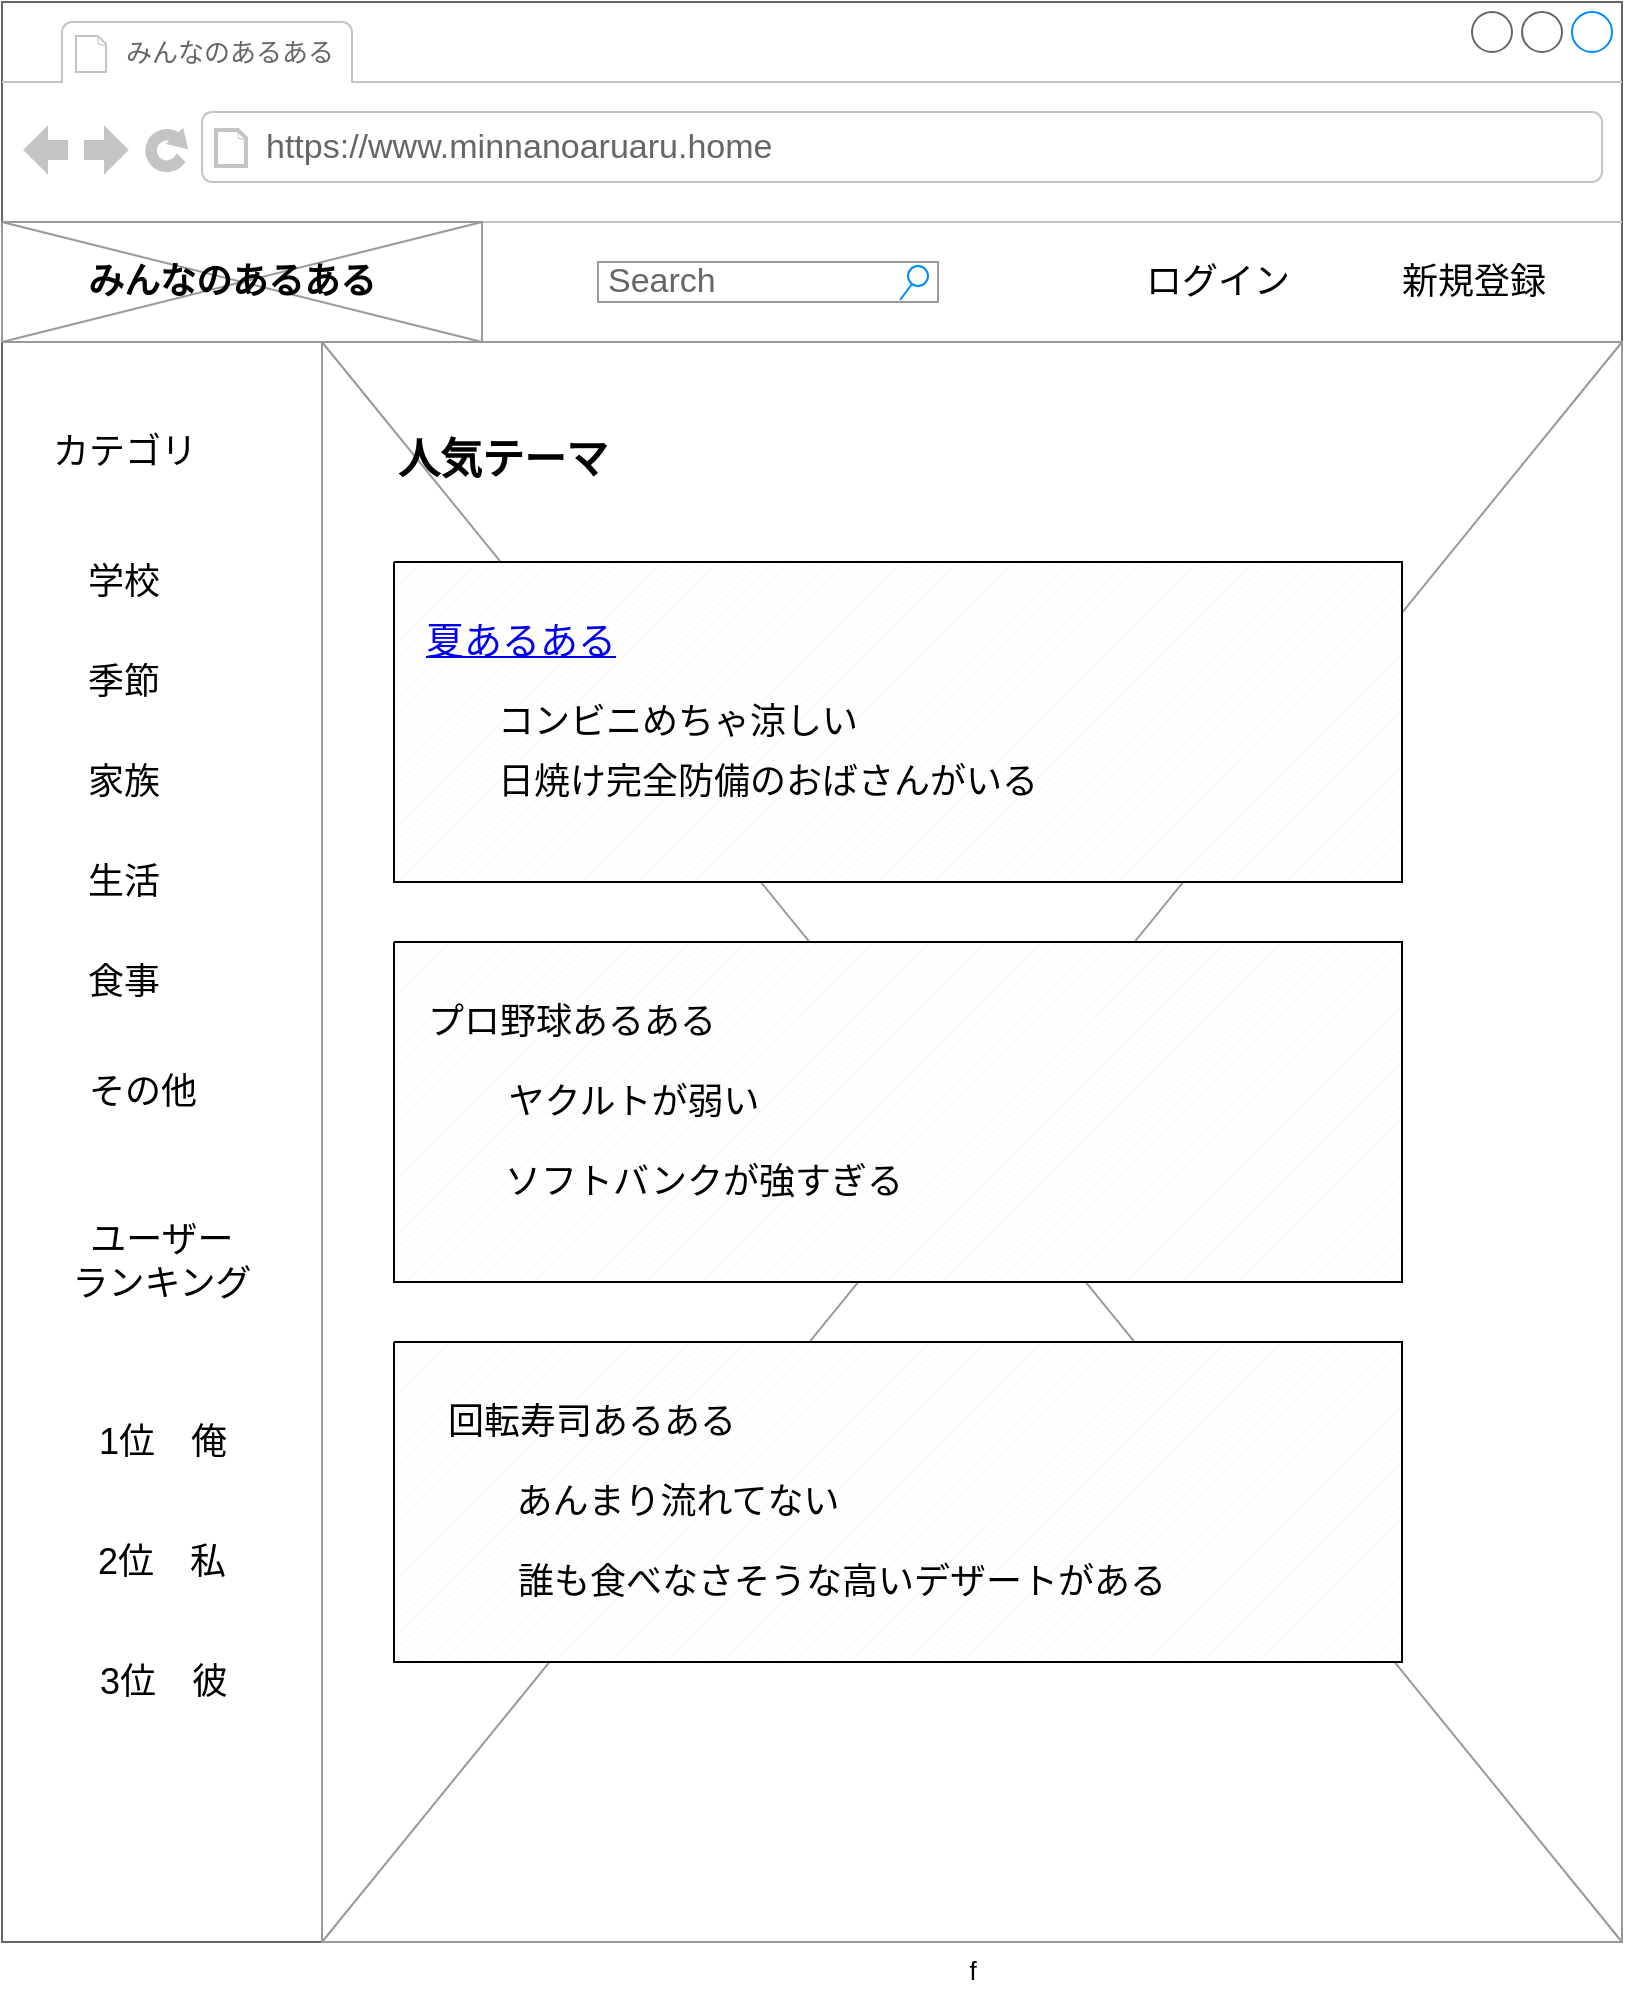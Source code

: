 <mxfile version="13.10.9" type="github" pages="2">
  <diagram id="JQWyWy0vTpY4Uh1TzkyL" name="トップ">
    <mxGraphModel dx="1065" dy="736" grid="1" gridSize="10" guides="1" tooltips="1" connect="1" arrows="1" fold="1" page="1" pageScale="1" pageWidth="827" pageHeight="1169" math="0" shadow="0">
      <root>
        <mxCell id="tlsIqxzMy-CoewqOcP2F-0" />
        <mxCell id="tlsIqxzMy-CoewqOcP2F-1" parent="tlsIqxzMy-CoewqOcP2F-0" />
        <UserObject label="" link="https://viewer.diagrams.net/?page-id=JQWyWy0vTpY4Uh1TzkyL&amp;highlight=0000ff&amp;edit=_blank&amp;layers=1&amp;nav=1&amp;page-id=JQWyWy0vTpY4Uh1TzkyL#Hhironobu0824%2Faruaruapp%2Fmaster%2F%E5%90%8D%E7%A7%B0%E6%9C%AA%E8%A8%AD%E5%AE%9A%E3%83%95%E3%82%A1%E3%82%A4%E3%83%AB.drawio" id="Q3BU7ab5tg5REgMuj1rq-0">
          <mxCell style="strokeWidth=1;shadow=0;dashed=0;align=center;html=1;shape=mxgraph.mockup.containers.browserWindow;rSize=0;strokeColor=#666666;strokeColor2=#008cff;strokeColor3=#c4c4c4;mainText=,;recursiveResize=0;labelBorderColor=#000000;fontSize=13;" vertex="1" parent="tlsIqxzMy-CoewqOcP2F-1">
            <mxGeometry x="50" y="40" width="810" height="970" as="geometry" />
          </mxCell>
        </UserObject>
        <mxCell id="Q3BU7ab5tg5REgMuj1rq-1" value="みんなのあるある" style="strokeWidth=1;shadow=0;dashed=0;align=center;html=1;shape=mxgraph.mockup.containers.anchor;fontSize=13;fontColor=#666666;align=left;" vertex="1" parent="Q3BU7ab5tg5REgMuj1rq-0">
          <mxGeometry x="60" y="12" width="110" height="26" as="geometry" />
        </mxCell>
        <mxCell id="Q3BU7ab5tg5REgMuj1rq-2" value="https://www.minnanoaruaru.home" style="strokeWidth=1;shadow=0;dashed=0;align=center;html=1;shape=mxgraph.mockup.containers.anchor;rSize=0;fontSize=17;fontColor=#666666;align=left;" vertex="1" parent="Q3BU7ab5tg5REgMuj1rq-0">
          <mxGeometry x="130" y="60" width="250" height="26" as="geometry" />
        </mxCell>
        <mxCell id="Q3BU7ab5tg5REgMuj1rq-3" value="" style="verticalLabelPosition=bottom;shadow=0;dashed=0;align=center;html=1;verticalAlign=top;strokeWidth=1;shape=mxgraph.mockup.graphics.simpleIcon;strokeColor=#999999;fontSize=13;" vertex="1" parent="Q3BU7ab5tg5REgMuj1rq-0">
          <mxGeometry y="110" width="240" height="60" as="geometry" />
        </mxCell>
        <mxCell id="Q3BU7ab5tg5REgMuj1rq-4" value="f" style="verticalLabelPosition=bottom;shadow=0;dashed=0;align=center;html=1;verticalAlign=top;strokeWidth=1;shape=mxgraph.mockup.graphics.simpleIcon;strokeColor=#999999;fontSize=13;" vertex="1" parent="Q3BU7ab5tg5REgMuj1rq-0">
          <mxGeometry x="160" y="170" width="650" height="800" as="geometry" />
        </mxCell>
        <mxCell id="Q3BU7ab5tg5REgMuj1rq-5" value="みんなのあるある" style="text;html=1;strokeColor=none;fillColor=none;align=center;verticalAlign=middle;whiteSpace=wrap;rounded=0;fontSize=18;fontStyle=1" vertex="1" parent="Q3BU7ab5tg5REgMuj1rq-0">
          <mxGeometry y="110" width="230" height="60" as="geometry" />
        </mxCell>
        <mxCell id="Q3BU7ab5tg5REgMuj1rq-6" value="Search" style="strokeWidth=1;shadow=0;dashed=0;align=center;html=1;shape=mxgraph.mockup.forms.searchBox;strokeColor=#999999;mainText=;strokeColor2=#008cff;fontColor=#666666;fontSize=17;align=left;spacingLeft=3;" vertex="1" parent="Q3BU7ab5tg5REgMuj1rq-0">
          <mxGeometry x="298" y="130" width="170" height="20" as="geometry" />
        </mxCell>
        <mxCell id="Q3BU7ab5tg5REgMuj1rq-7" value="ログイン" style="text;html=1;strokeColor=none;fillColor=none;align=center;verticalAlign=middle;whiteSpace=wrap;rounded=0;fontSize=18;" vertex="1" parent="Q3BU7ab5tg5REgMuj1rq-0">
          <mxGeometry x="566" y="130" width="84" height="20" as="geometry" />
        </mxCell>
        <mxCell id="Q3BU7ab5tg5REgMuj1rq-8" value="新規登録" style="text;html=1;strokeColor=none;fillColor=none;align=center;verticalAlign=middle;whiteSpace=wrap;rounded=0;fontSize=18;" vertex="1" parent="Q3BU7ab5tg5REgMuj1rq-0">
          <mxGeometry x="699" y="130" width="74" height="20" as="geometry" />
        </mxCell>
        <mxCell id="Q3BU7ab5tg5REgMuj1rq-9" value="カテゴリ" style="text;html=1;align=center;verticalAlign=middle;resizable=0;points=[];autosize=1;fontSize=18;" vertex="1" parent="Q3BU7ab5tg5REgMuj1rq-0">
          <mxGeometry x="16" y="210" width="90" height="30" as="geometry" />
        </mxCell>
        <mxCell id="Q3BU7ab5tg5REgMuj1rq-10" value="学校" style="text;html=1;strokeColor=none;fillColor=none;align=center;verticalAlign=middle;whiteSpace=wrap;rounded=0;fontSize=18;" vertex="1" parent="Q3BU7ab5tg5REgMuj1rq-0">
          <mxGeometry x="41" y="280" width="40" height="20" as="geometry" />
        </mxCell>
        <mxCell id="Q3BU7ab5tg5REgMuj1rq-11" value="季節" style="text;html=1;strokeColor=none;fillColor=none;align=center;verticalAlign=middle;whiteSpace=wrap;rounded=0;fontSize=18;" vertex="1" parent="Q3BU7ab5tg5REgMuj1rq-0">
          <mxGeometry x="41" y="330" width="40" height="20" as="geometry" />
        </mxCell>
        <mxCell id="Q3BU7ab5tg5REgMuj1rq-12" value="家族" style="text;html=1;strokeColor=none;fillColor=none;align=center;verticalAlign=middle;whiteSpace=wrap;rounded=0;fontSize=18;" vertex="1" parent="Q3BU7ab5tg5REgMuj1rq-0">
          <mxGeometry x="41" y="380" width="40" height="20" as="geometry" />
        </mxCell>
        <mxCell id="Q3BU7ab5tg5REgMuj1rq-13" value="生活" style="text;html=1;strokeColor=none;fillColor=none;align=center;verticalAlign=middle;whiteSpace=wrap;rounded=0;fontSize=18;" vertex="1" parent="Q3BU7ab5tg5REgMuj1rq-0">
          <mxGeometry x="41" y="430" width="40" height="20" as="geometry" />
        </mxCell>
        <mxCell id="Q3BU7ab5tg5REgMuj1rq-14" value="食事" style="text;html=1;strokeColor=none;fillColor=none;align=center;verticalAlign=middle;whiteSpace=wrap;rounded=0;fontSize=18;" vertex="1" parent="Q3BU7ab5tg5REgMuj1rq-0">
          <mxGeometry x="41" y="480" width="40" height="20" as="geometry" />
        </mxCell>
        <mxCell id="Q3BU7ab5tg5REgMuj1rq-15" value="その他" style="text;html=1;strokeColor=none;fillColor=none;align=center;verticalAlign=middle;whiteSpace=wrap;rounded=0;fontSize=18;" vertex="1" parent="Q3BU7ab5tg5REgMuj1rq-0">
          <mxGeometry x="41" y="530" width="59" height="30" as="geometry" />
        </mxCell>
        <mxCell id="Q3BU7ab5tg5REgMuj1rq-16" value="ユーザー&lt;br&gt;ランキング" style="text;html=1;strokeColor=none;fillColor=none;align=center;verticalAlign=middle;whiteSpace=wrap;rounded=0;fontSize=18;" vertex="1" parent="Q3BU7ab5tg5REgMuj1rq-0">
          <mxGeometry x="20" y="620" width="120" height="20" as="geometry" />
        </mxCell>
        <mxCell id="Q3BU7ab5tg5REgMuj1rq-17" value="1位　俺" style="text;html=1;strokeColor=none;fillColor=none;align=center;verticalAlign=middle;whiteSpace=wrap;rounded=0;fontSize=18;" vertex="1" parent="Q3BU7ab5tg5REgMuj1rq-0">
          <mxGeometry x="41" y="710" width="79" height="20" as="geometry" />
        </mxCell>
        <mxCell id="Q3BU7ab5tg5REgMuj1rq-18" value="2位　私" style="text;html=1;strokeColor=none;fillColor=none;align=center;verticalAlign=middle;whiteSpace=wrap;rounded=0;fontSize=18;" vertex="1" parent="Q3BU7ab5tg5REgMuj1rq-0">
          <mxGeometry x="45.25" y="770" width="69.5" height="20" as="geometry" />
        </mxCell>
        <mxCell id="Q3BU7ab5tg5REgMuj1rq-19" value="3位　彼" style="text;html=1;strokeColor=none;fillColor=none;align=center;verticalAlign=middle;whiteSpace=wrap;rounded=0;fontSize=18;" vertex="1" parent="Q3BU7ab5tg5REgMuj1rq-0">
          <mxGeometry x="45.75" y="830" width="69.5" height="20" as="geometry" />
        </mxCell>
        <mxCell id="Q3BU7ab5tg5REgMuj1rq-20" value="" style="verticalLabelPosition=bottom;verticalAlign=top;html=1;shape=mxgraph.basic.patternFillRect;fillStyle=diag;step=5;fillStrokeWidth=0.2;fillStrokeColor=#dddddd;fontSize=18;align=left;" vertex="1" parent="Q3BU7ab5tg5REgMuj1rq-0">
          <mxGeometry x="196" y="280" width="504" height="160" as="geometry" />
        </mxCell>
        <mxCell id="Q3BU7ab5tg5REgMuj1rq-21" value="" style="verticalLabelPosition=bottom;verticalAlign=top;html=1;shape=mxgraph.basic.patternFillRect;fillStyle=diag;step=5;fillStrokeWidth=0.2;fillStrokeColor=#dddddd;fontSize=18;align=left;" vertex="1" parent="Q3BU7ab5tg5REgMuj1rq-0">
          <mxGeometry x="196" y="470" width="504" height="170" as="geometry" />
        </mxCell>
        <mxCell id="Q3BU7ab5tg5REgMuj1rq-22" value="" style="verticalLabelPosition=bottom;verticalAlign=top;html=1;shape=mxgraph.basic.patternFillRect;fillStyle=diag;step=5;fillStrokeWidth=0.2;fillStrokeColor=#dddddd;fontSize=18;align=left;" vertex="1" parent="Q3BU7ab5tg5REgMuj1rq-0">
          <mxGeometry x="196" y="670" width="504" height="160" as="geometry" />
        </mxCell>
        <mxCell id="Q3BU7ab5tg5REgMuj1rq-23" value="&lt;font style=&quot;font-size: 21px&quot;&gt;人気テーマ&lt;/font&gt;" style="text;html=1;strokeColor=none;fillColor=none;align=left;verticalAlign=middle;whiteSpace=wrap;rounded=0;fontSize=18;fontStyle=1" vertex="1" parent="Q3BU7ab5tg5REgMuj1rq-0">
          <mxGeometry x="196" y="205" width="244" height="45" as="geometry" />
        </mxCell>
        <mxCell id="Q3BU7ab5tg5REgMuj1rq-24" value="&lt;font style=&quot;font-size: 19px&quot;&gt;&lt;a href=&quot;ページ2&quot;&gt;夏あるある&lt;/a&gt;&lt;/font&gt;" style="text;html=1;strokeColor=none;fillColor=none;align=left;verticalAlign=middle;whiteSpace=wrap;rounded=0;fontSize=18;" vertex="1" parent="Q3BU7ab5tg5REgMuj1rq-0">
          <mxGeometry x="210" y="300" width="120" height="40" as="geometry" />
        </mxCell>
        <mxCell id="Q3BU7ab5tg5REgMuj1rq-25" value="コンビニめちゃ涼しい" style="text;html=1;strokeColor=none;fillColor=none;align=left;verticalAlign=middle;whiteSpace=wrap;rounded=0;fontSize=18;" vertex="1" parent="Q3BU7ab5tg5REgMuj1rq-0">
          <mxGeometry x="246" y="350" width="204" height="20" as="geometry" />
        </mxCell>
        <mxCell id="Q3BU7ab5tg5REgMuj1rq-26" value="日焼け完全防備のおばさんがいる" style="text;html=1;strokeColor=none;fillColor=none;align=left;verticalAlign=middle;whiteSpace=wrap;rounded=0;fontSize=18;" vertex="1" parent="Q3BU7ab5tg5REgMuj1rq-0">
          <mxGeometry x="246" y="380" width="274" height="20" as="geometry" />
        </mxCell>
        <mxCell id="Q3BU7ab5tg5REgMuj1rq-27" value="プロ野球あるある" style="text;html=1;strokeColor=none;fillColor=none;align=center;verticalAlign=middle;whiteSpace=wrap;rounded=0;fontSize=18;" vertex="1" parent="Q3BU7ab5tg5REgMuj1rq-0">
          <mxGeometry x="210" y="500" width="150" height="20" as="geometry" />
        </mxCell>
        <mxCell id="Q3BU7ab5tg5REgMuj1rq-28" value="ヤクルトが弱い" style="text;html=1;strokeColor=none;fillColor=none;align=center;verticalAlign=middle;whiteSpace=wrap;rounded=0;fontSize=18;" vertex="1" parent="Q3BU7ab5tg5REgMuj1rq-0">
          <mxGeometry x="246" y="540" width="140" height="20" as="geometry" />
        </mxCell>
        <mxCell id="Q3BU7ab5tg5REgMuj1rq-29" value="ソフトバンクが強すぎる" style="text;html=1;strokeColor=none;fillColor=none;align=center;verticalAlign=middle;whiteSpace=wrap;rounded=0;fontSize=18;" vertex="1" parent="Q3BU7ab5tg5REgMuj1rq-0">
          <mxGeometry x="246" y="580" width="210" height="20" as="geometry" />
        </mxCell>
        <mxCell id="Q3BU7ab5tg5REgMuj1rq-30" value="回転寿司あるある" style="text;html=1;strokeColor=none;fillColor=none;align=center;verticalAlign=middle;whiteSpace=wrap;rounded=0;fontSize=18;" vertex="1" parent="Q3BU7ab5tg5REgMuj1rq-0">
          <mxGeometry x="220" y="700" width="150" height="20" as="geometry" />
        </mxCell>
        <mxCell id="Q3BU7ab5tg5REgMuj1rq-31" value="あんまり流れてない" style="text;html=1;strokeColor=none;fillColor=none;align=center;verticalAlign=middle;whiteSpace=wrap;rounded=0;fontSize=18;" vertex="1" parent="Q3BU7ab5tg5REgMuj1rq-0">
          <mxGeometry x="256" y="740" width="164" height="20" as="geometry" />
        </mxCell>
        <mxCell id="Q3BU7ab5tg5REgMuj1rq-32" value="誰も食べなさそうな高いデザートがある" style="text;html=1;strokeColor=none;fillColor=none;align=left;verticalAlign=middle;whiteSpace=wrap;rounded=0;fontSize=18;" vertex="1" parent="Q3BU7ab5tg5REgMuj1rq-0">
          <mxGeometry x="256" y="780" width="344" height="20" as="geometry" />
        </mxCell>
      </root>
    </mxGraphModel>
  </diagram>
  <diagram id="bf_GO7GSEGs-2usiYzlT" name="個別">
    <mxGraphModel dx="1065" dy="1905" grid="1" gridSize="10" guides="1" tooltips="1" connect="1" arrows="1" fold="1" page="1" pageScale="1" pageWidth="827" pageHeight="1169" math="0" shadow="0">
      <root>
        <mxCell id="FQ8Olp8cKsS3CSEHPEwH-0" />
        <mxCell id="FQ8Olp8cKsS3CSEHPEwH-1" parent="FQ8Olp8cKsS3CSEHPEwH-0" />
        <UserObject label="" link="https://viewer.diagrams.net/?page-id=JQWyWy0vTpY4Uh1TzkyL&amp;highlight=0000ff&amp;edit=_blank&amp;layers=1&amp;nav=1&amp;page-id=JQWyWy0vTpY4Uh1TzkyL#Hhironobu0824%2Faruaruapp%2Fmaster%2F%E5%90%8D%E7%A7%B0%E6%9C%AA%E8%A8%AD%E5%AE%9A%E3%83%95%E3%82%A1%E3%82%A4%E3%83%AB.drawio" id="ctEzAyNJ82Mr7fy5SOiO-1">
          <mxCell style="strokeWidth=1;shadow=0;dashed=0;align=center;html=1;shape=mxgraph.mockup.containers.browserWindow;rSize=0;strokeColor=#666666;strokeColor2=#008cff;strokeColor3=#c4c4c4;mainText=,;recursiveResize=0;labelBorderColor=#000000;fontSize=13;" vertex="1" parent="FQ8Olp8cKsS3CSEHPEwH-1">
            <mxGeometry y="-240" width="810" height="970" as="geometry" />
          </mxCell>
        </UserObject>
        <mxCell id="ctEzAyNJ82Mr7fy5SOiO-7" value="f" style="verticalLabelPosition=bottom;shadow=0;dashed=0;align=center;html=1;verticalAlign=top;strokeWidth=1;shape=mxgraph.mockup.graphics.simpleIcon;strokeColor=#999999;fontSize=13;" vertex="1" parent="ctEzAyNJ82Mr7fy5SOiO-1">
          <mxGeometry x="160" y="170" width="650" height="800" as="geometry" />
        </mxCell>
        <mxCell id="ctEzAyNJ82Mr7fy5SOiO-32" value="" style="verticalLabelPosition=bottom;verticalAlign=top;html=1;shape=mxgraph.basic.patternFillRect;fillStyle=diag;step=5;fillStrokeWidth=0.2;fillStrokeColor=#dddddd;fontSize=18;align=left;" vertex="1" parent="ctEzAyNJ82Mr7fy5SOiO-1">
          <mxGeometry x="160" y="170" width="650" height="800" as="geometry" />
        </mxCell>
        <mxCell id="ctEzAyNJ82Mr7fy5SOiO-2" value="みんなのあるある" style="strokeWidth=1;shadow=0;dashed=0;align=center;html=1;shape=mxgraph.mockup.containers.anchor;fontSize=13;fontColor=#666666;align=left;" vertex="1" parent="ctEzAyNJ82Mr7fy5SOiO-1">
          <mxGeometry x="60" y="12" width="110" height="26" as="geometry" />
        </mxCell>
        <mxCell id="ctEzAyNJ82Mr7fy5SOiO-3" value="https://www.minnanoaruaru.home" style="strokeWidth=1;shadow=0;dashed=0;align=center;html=1;shape=mxgraph.mockup.containers.anchor;rSize=0;fontSize=17;fontColor=#666666;align=left;" vertex="1" parent="ctEzAyNJ82Mr7fy5SOiO-1">
          <mxGeometry x="130" y="60" width="250" height="26" as="geometry" />
        </mxCell>
        <mxCell id="ctEzAyNJ82Mr7fy5SOiO-4" value="" style="verticalLabelPosition=bottom;shadow=0;dashed=0;align=center;html=1;verticalAlign=top;strokeWidth=1;shape=mxgraph.mockup.graphics.simpleIcon;strokeColor=#999999;fontSize=13;" vertex="1" parent="ctEzAyNJ82Mr7fy5SOiO-1">
          <mxGeometry y="110" width="240" height="60" as="geometry" />
        </mxCell>
        <mxCell id="ctEzAyNJ82Mr7fy5SOiO-9" value="みんなのあるある" style="text;html=1;strokeColor=none;fillColor=none;align=center;verticalAlign=middle;whiteSpace=wrap;rounded=0;fontSize=18;fontStyle=1" vertex="1" parent="ctEzAyNJ82Mr7fy5SOiO-1">
          <mxGeometry y="110" width="230" height="60" as="geometry" />
        </mxCell>
        <mxCell id="ctEzAyNJ82Mr7fy5SOiO-5" value="Search" style="strokeWidth=1;shadow=0;dashed=0;align=center;html=1;shape=mxgraph.mockup.forms.searchBox;strokeColor=#999999;mainText=;strokeColor2=#008cff;fontColor=#666666;fontSize=17;align=left;spacingLeft=3;" vertex="1" parent="ctEzAyNJ82Mr7fy5SOiO-1">
          <mxGeometry x="298" y="130" width="170" height="20" as="geometry" />
        </mxCell>
        <mxCell id="ctEzAyNJ82Mr7fy5SOiO-11" value="ログイン" style="text;html=1;strokeColor=none;fillColor=none;align=center;verticalAlign=middle;whiteSpace=wrap;rounded=0;fontSize=18;" vertex="1" parent="ctEzAyNJ82Mr7fy5SOiO-1">
          <mxGeometry x="566" y="130" width="84" height="20" as="geometry" />
        </mxCell>
        <mxCell id="ctEzAyNJ82Mr7fy5SOiO-12" value="新規登録" style="text;html=1;strokeColor=none;fillColor=none;align=center;verticalAlign=middle;whiteSpace=wrap;rounded=0;fontSize=18;" vertex="1" parent="ctEzAyNJ82Mr7fy5SOiO-1">
          <mxGeometry x="699" y="130" width="74" height="20" as="geometry" />
        </mxCell>
        <mxCell id="ctEzAyNJ82Mr7fy5SOiO-17" value="カテゴリ" style="text;html=1;align=center;verticalAlign=middle;resizable=0;points=[];autosize=1;fontSize=18;" vertex="1" parent="ctEzAyNJ82Mr7fy5SOiO-1">
          <mxGeometry x="16" y="210" width="90" height="30" as="geometry" />
        </mxCell>
        <mxCell id="ctEzAyNJ82Mr7fy5SOiO-18" value="学校" style="text;html=1;strokeColor=none;fillColor=none;align=center;verticalAlign=middle;whiteSpace=wrap;rounded=0;fontSize=18;" vertex="1" parent="ctEzAyNJ82Mr7fy5SOiO-1">
          <mxGeometry x="41" y="280" width="40" height="20" as="geometry" />
        </mxCell>
        <mxCell id="ctEzAyNJ82Mr7fy5SOiO-19" value="季節" style="text;html=1;strokeColor=none;fillColor=none;align=center;verticalAlign=middle;whiteSpace=wrap;rounded=0;fontSize=18;" vertex="1" parent="ctEzAyNJ82Mr7fy5SOiO-1">
          <mxGeometry x="41" y="330" width="40" height="20" as="geometry" />
        </mxCell>
        <mxCell id="ctEzAyNJ82Mr7fy5SOiO-21" value="家族" style="text;html=1;strokeColor=none;fillColor=none;align=center;verticalAlign=middle;whiteSpace=wrap;rounded=0;fontSize=18;" vertex="1" parent="ctEzAyNJ82Mr7fy5SOiO-1">
          <mxGeometry x="41" y="380" width="40" height="20" as="geometry" />
        </mxCell>
        <mxCell id="ctEzAyNJ82Mr7fy5SOiO-22" value="生活" style="text;html=1;strokeColor=none;fillColor=none;align=center;verticalAlign=middle;whiteSpace=wrap;rounded=0;fontSize=18;" vertex="1" parent="ctEzAyNJ82Mr7fy5SOiO-1">
          <mxGeometry x="41" y="430" width="40" height="20" as="geometry" />
        </mxCell>
        <mxCell id="ctEzAyNJ82Mr7fy5SOiO-23" value="食事" style="text;html=1;strokeColor=none;fillColor=none;align=center;verticalAlign=middle;whiteSpace=wrap;rounded=0;fontSize=18;" vertex="1" parent="ctEzAyNJ82Mr7fy5SOiO-1">
          <mxGeometry x="41" y="480" width="40" height="20" as="geometry" />
        </mxCell>
        <mxCell id="ctEzAyNJ82Mr7fy5SOiO-24" value="その他" style="text;html=1;strokeColor=none;fillColor=none;align=center;verticalAlign=middle;whiteSpace=wrap;rounded=0;fontSize=18;" vertex="1" parent="ctEzAyNJ82Mr7fy5SOiO-1">
          <mxGeometry x="41" y="530" width="59" height="30" as="geometry" />
        </mxCell>
        <mxCell id="ctEzAyNJ82Mr7fy5SOiO-25" value="ユーザー&lt;br&gt;ランキング" style="text;html=1;strokeColor=none;fillColor=none;align=center;verticalAlign=middle;whiteSpace=wrap;rounded=0;fontSize=18;" vertex="1" parent="ctEzAyNJ82Mr7fy5SOiO-1">
          <mxGeometry x="20" y="620" width="120" height="20" as="geometry" />
        </mxCell>
        <mxCell id="ctEzAyNJ82Mr7fy5SOiO-26" value="1位　俺" style="text;html=1;strokeColor=none;fillColor=none;align=center;verticalAlign=middle;whiteSpace=wrap;rounded=0;fontSize=18;" vertex="1" parent="ctEzAyNJ82Mr7fy5SOiO-1">
          <mxGeometry x="41" y="710" width="79" height="20" as="geometry" />
        </mxCell>
        <mxCell id="ctEzAyNJ82Mr7fy5SOiO-27" value="2位　私" style="text;html=1;strokeColor=none;fillColor=none;align=center;verticalAlign=middle;whiteSpace=wrap;rounded=0;fontSize=18;" vertex="1" parent="ctEzAyNJ82Mr7fy5SOiO-1">
          <mxGeometry x="45.25" y="770" width="69.5" height="20" as="geometry" />
        </mxCell>
        <mxCell id="ctEzAyNJ82Mr7fy5SOiO-28" value="3位　彼" style="text;html=1;strokeColor=none;fillColor=none;align=center;verticalAlign=middle;whiteSpace=wrap;rounded=0;fontSize=18;" vertex="1" parent="ctEzAyNJ82Mr7fy5SOiO-1">
          <mxGeometry x="45.75" y="830" width="69.5" height="20" as="geometry" />
        </mxCell>
        <mxCell id="MCTT5lJKMhQnmLzxT7nn-46" value="" style="verticalLabelPosition=bottom;verticalAlign=top;html=1;shape=mxgraph.basic.corner_round_rect;dx=6;fontSize=18;align=left;" vertex="1" parent="ctEzAyNJ82Mr7fy5SOiO-1">
          <mxGeometry x="220" y="770" width="560" height="170" as="geometry" />
        </mxCell>
        <mxCell id="MCTT5lJKMhQnmLzxT7nn-38" value="&amp;nbsp;3 甲子園ずっと見がち" style="text;html=1;strokeColor=none;fillColor=none;align=left;verticalAlign=middle;whiteSpace=wrap;rounded=0;fontSize=18;" vertex="1" parent="ctEzAyNJ82Mr7fy5SOiO-1">
          <mxGeometry x="236" y="815" width="294" height="20" as="geometry" />
        </mxCell>
        <mxCell id="MCTT5lJKMhQnmLzxT7nn-39" value="いいね数　4&lt;br&gt;by　hironobu" style="text;html=1;strokeColor=none;fillColor=none;align=left;verticalAlign=top;whiteSpace=wrap;rounded=0;fontSize=18;" vertex="1" parent="ctEzAyNJ82Mr7fy5SOiO-1">
          <mxGeometry x="524" y="860" width="214" height="60" as="geometry" />
        </mxCell>
        <mxCell id="MCTT5lJKMhQnmLzxT7nn-47" value="" style="verticalLabelPosition=bottom;verticalAlign=top;html=1;shape=mxgraph.basic.corner_round_rect;dx=6;fontSize=18;align=left;" vertex="1" parent="ctEzAyNJ82Mr7fy5SOiO-1">
          <mxGeometry x="220" y="560" width="560" height="160" as="geometry" />
        </mxCell>
        <mxCell id="ctEzAyNJ82Mr7fy5SOiO-43" value="2 日焼け完全防備のおばさんがいる" style="text;html=1;strokeColor=none;fillColor=none;align=left;verticalAlign=middle;whiteSpace=wrap;rounded=0;fontSize=18;" vertex="1" parent="ctEzAyNJ82Mr7fy5SOiO-1">
          <mxGeometry x="250" y="600" width="294" height="20" as="geometry" />
        </mxCell>
        <mxCell id="MCTT5lJKMhQnmLzxT7nn-9" value="いいね数　4&lt;br&gt;by　hironobu" style="text;html=1;strokeColor=none;fillColor=none;align=left;verticalAlign=top;whiteSpace=wrap;rounded=0;fontSize=18;" vertex="1" parent="ctEzAyNJ82Mr7fy5SOiO-1">
          <mxGeometry x="556" y="650" width="214" height="60" as="geometry" />
        </mxCell>
        <mxCell id="MCTT5lJKMhQnmLzxT7nn-48" value="" style="verticalLabelPosition=bottom;verticalAlign=top;html=1;shape=mxgraph.basic.corner_round_rect;dx=6;fontSize=18;align=left;" vertex="1" parent="ctEzAyNJ82Mr7fy5SOiO-1">
          <mxGeometry x="220" y="350" width="560" height="160" as="geometry" />
        </mxCell>
        <mxCell id="ctEzAyNJ82Mr7fy5SOiO-42" value="1&amp;nbsp; コンビニめちゃ涼しい" style="text;html=1;strokeColor=none;fillColor=none;align=left;verticalAlign=middle;whiteSpace=wrap;rounded=0;fontSize=18;" vertex="1" parent="ctEzAyNJ82Mr7fy5SOiO-1">
          <mxGeometry x="260" y="400" width="204" height="20" as="geometry" />
        </mxCell>
        <mxCell id="MCTT5lJKMhQnmLzxT7nn-4" value="いいね数　4&lt;br&gt;by　hironobu" style="text;html=1;strokeColor=none;fillColor=none;align=left;verticalAlign=top;whiteSpace=wrap;rounded=0;fontSize=18;" vertex="1" parent="ctEzAyNJ82Mr7fy5SOiO-1">
          <mxGeometry x="534" y="440" width="214" height="60" as="geometry" />
        </mxCell>
        <mxCell id="MCTT5lJKMhQnmLzxT7nn-1" value="&lt;font style=&quot;font-size: 22px&quot;&gt;夏あるある&lt;/font&gt;" style="text;html=1;strokeColor=none;fillColor=none;align=left;verticalAlign=middle;whiteSpace=wrap;rounded=0;fontSize=18;" vertex="1" parent="ctEzAyNJ82Mr7fy5SOiO-1">
          <mxGeometry x="220" y="230" width="132" height="20" as="geometry" />
        </mxCell>
        <mxCell id="MCTT5lJKMhQnmLzxT7nn-2" value="2020/12/4&lt;br&gt;投稿数　12" style="text;html=1;strokeColor=none;fillColor=none;align=left;verticalAlign=middle;whiteSpace=wrap;rounded=0;fontSize=18;" vertex="1" parent="ctEzAyNJ82Mr7fy5SOiO-1">
          <mxGeometry x="616" y="240" width="122" height="60" as="geometry" />
        </mxCell>
      </root>
    </mxGraphModel>
  </diagram>
</mxfile>
